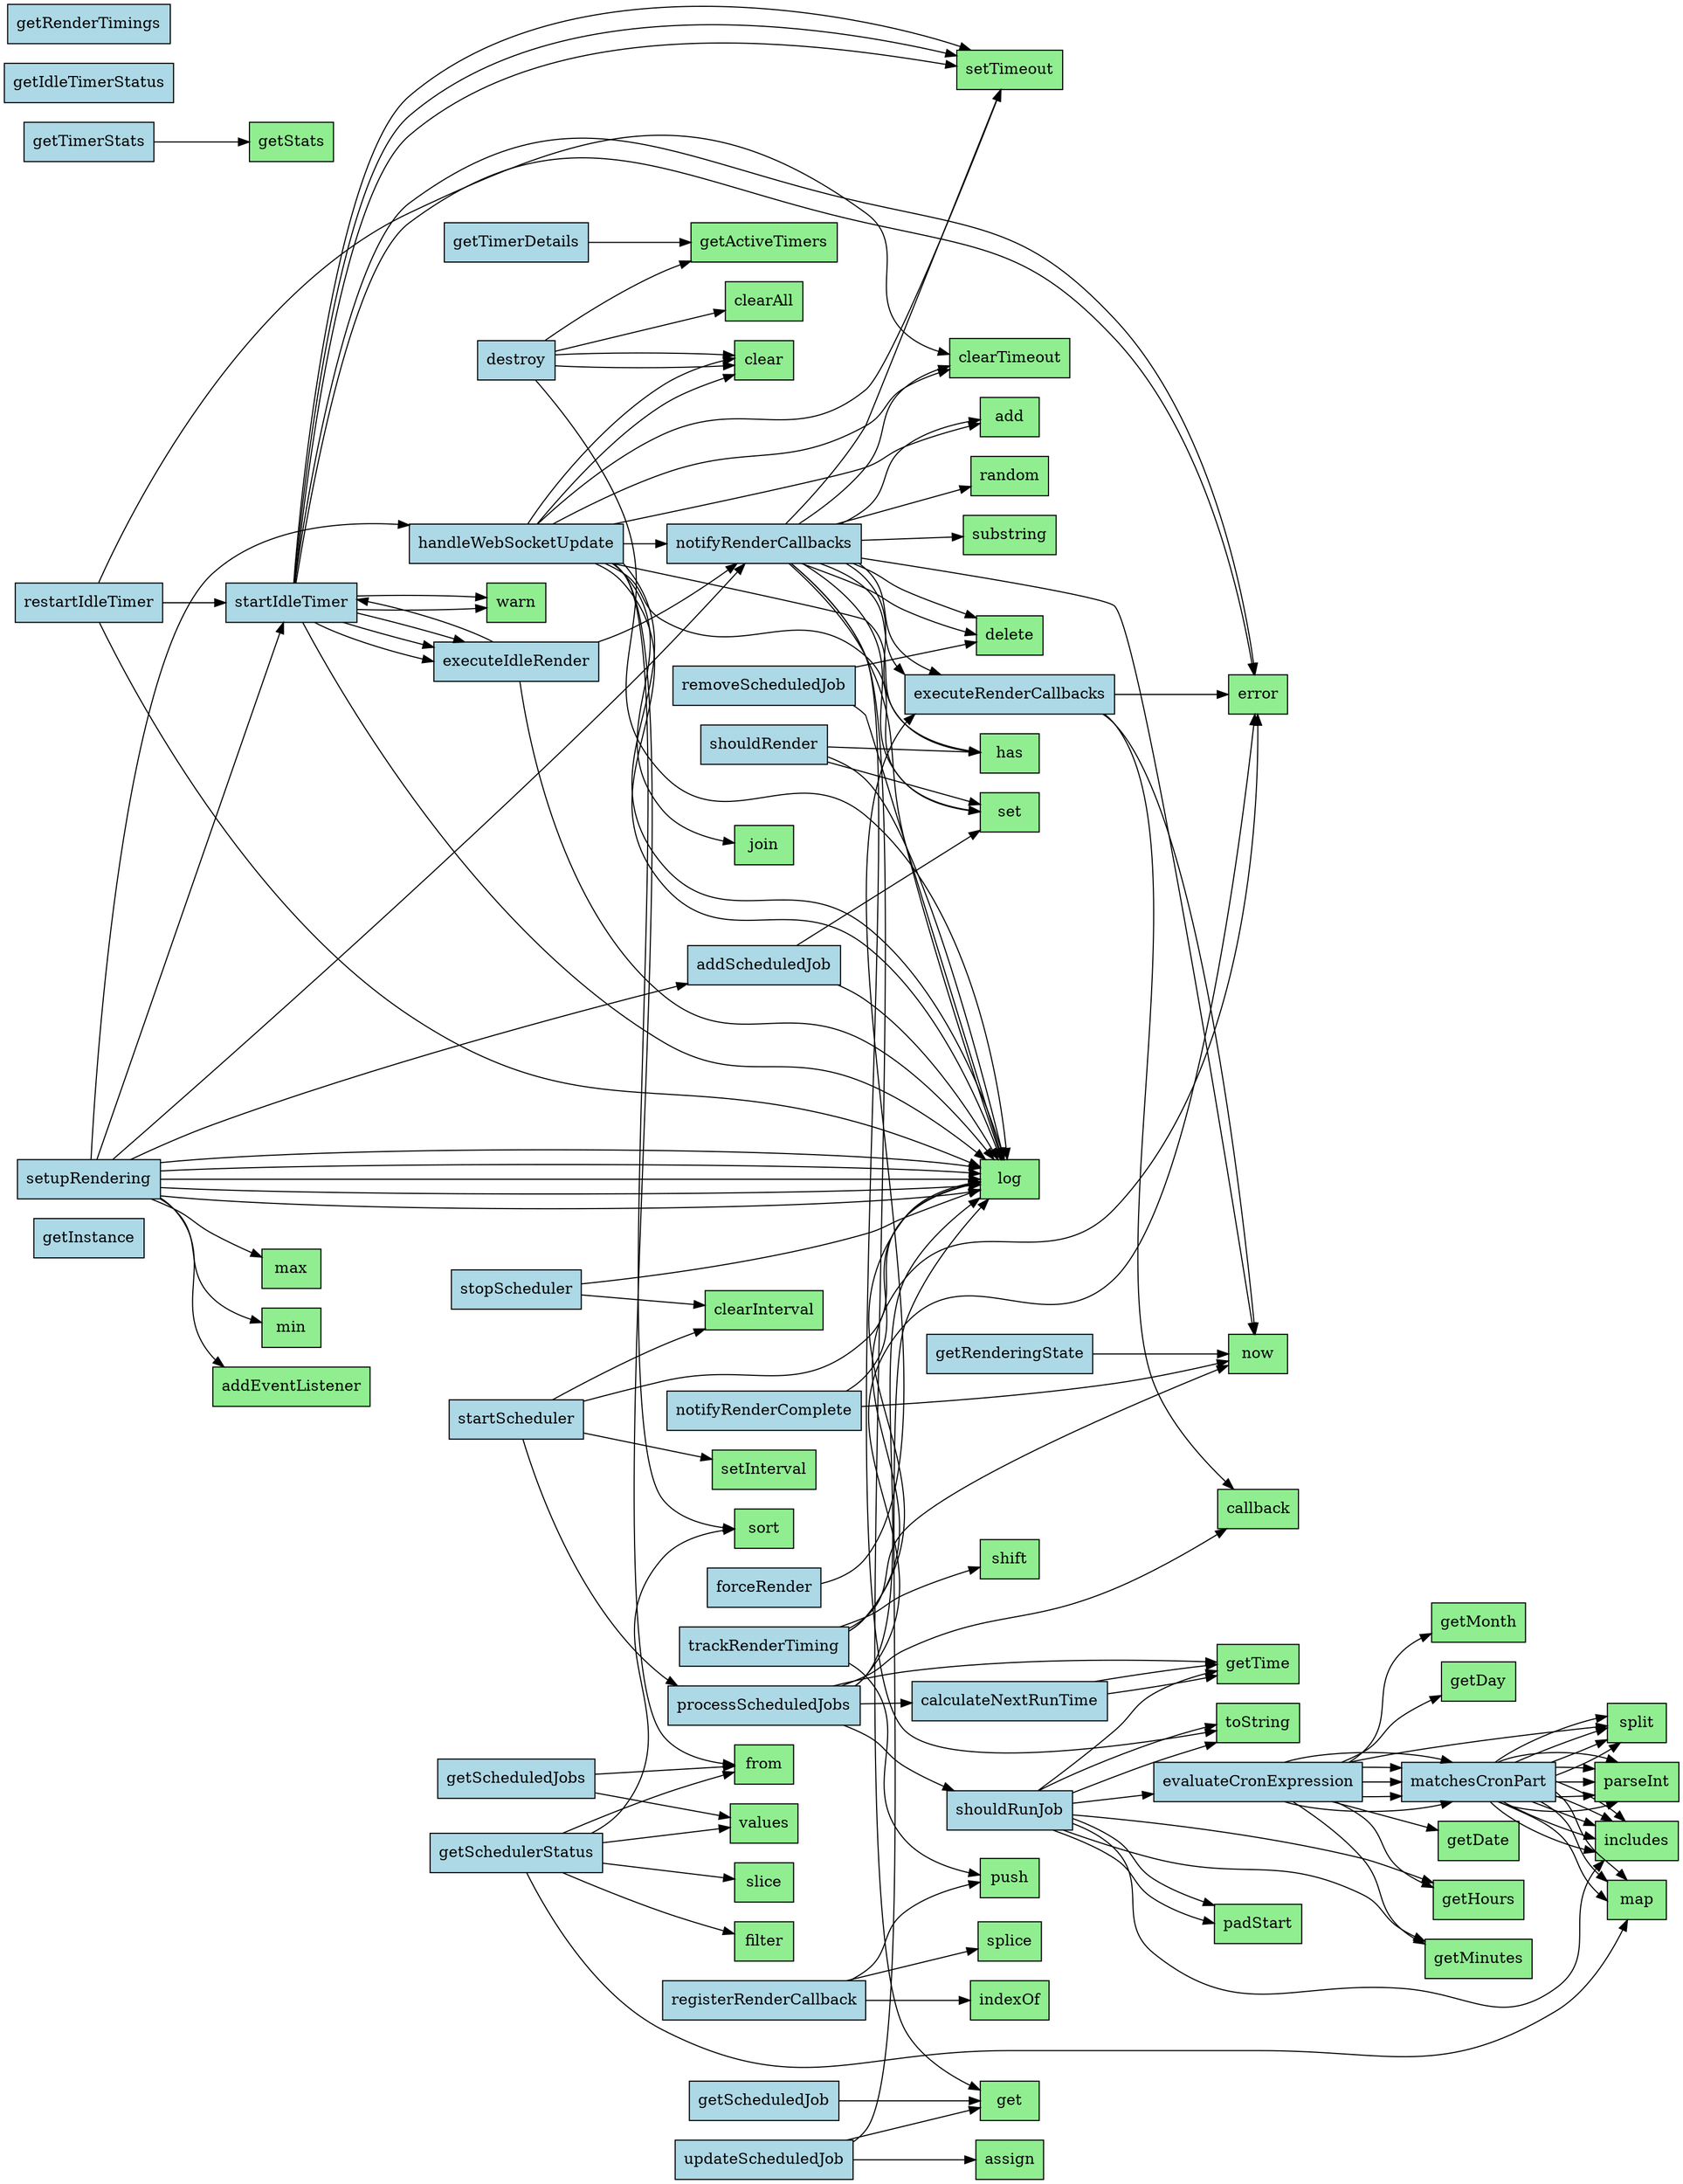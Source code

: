 digraph FileAnalysis {
  rankdir=LR;
  node [shape=box, style=filled, fillcolor=lightblue];

  "getInstance" [fillcolor=lightblue];
  "setupRendering" [fillcolor=lightblue];
  "handleWebSocketUpdate" [fillcolor=lightblue];
  "startIdleTimer" [fillcolor=lightblue];
  "executeIdleRender" [fillcolor=lightblue];
  "restartIdleTimer" [fillcolor=lightblue];
  "registerRenderCallback" [fillcolor=lightblue];
  "notifyRenderCallbacks" [fillcolor=lightblue];
  "executeRenderCallbacks" [fillcolor=lightblue];
  "forceRender" [fillcolor=lightblue];
  "shouldRender" [fillcolor=lightblue];
  "notifyRenderComplete" [fillcolor=lightblue];
  "startScheduler" [fillcolor=lightblue];
  "stopScheduler" [fillcolor=lightblue];
  "processScheduledJobs" [fillcolor=lightblue];
  "shouldRunJob" [fillcolor=lightblue];
  "evaluateCronExpression" [fillcolor=lightblue];
  "matchesCronPart" [fillcolor=lightblue];
  "calculateNextRunTime" [fillcolor=lightblue];
  "addScheduledJob" [fillcolor=lightblue];
  "removeScheduledJob" [fillcolor=lightblue];
  "updateScheduledJob" [fillcolor=lightblue];
  "getScheduledJobs" [fillcolor=lightblue];
  "getScheduledJob" [fillcolor=lightblue];
  "destroy" [fillcolor=lightblue];
  "getTimerStats" [fillcolor=lightblue];
  "getTimerDetails" [fillcolor=lightblue];
  "getRenderingState" [fillcolor=lightblue];
  "getIdleTimerStatus" [fillcolor=lightblue];
  "getSchedulerStatus" [fillcolor=lightblue];
  "trackRenderTiming" [fillcolor=lightblue];
  "getRenderTimings" [fillcolor=lightblue];
  "setupRendering" -> "handleWebSocketUpdate";
  "setupRendering" -> "startIdleTimer";
  "setupRendering" -> "addScheduledJob";
  "setupRendering" -> "notifyRenderCallbacks";
  "handleWebSocketUpdate" -> "notifyRenderCallbacks";
  "startIdleTimer" -> "executeIdleRender";
  "startIdleTimer" -> "executeIdleRender";
  "startIdleTimer" -> "executeIdleRender";
  "executeIdleRender" -> "notifyRenderCallbacks";
  "executeIdleRender" -> "startIdleTimer";
  "restartIdleTimer" -> "startIdleTimer";
  "notifyRenderCallbacks" -> "executeRenderCallbacks";
  "notifyRenderCallbacks" -> "executeRenderCallbacks";
  "forceRender" -> "executeRenderCallbacks";
  "startScheduler" -> "processScheduledJobs";
  "processScheduledJobs" -> "shouldRunJob";
  "processScheduledJobs" -> "calculateNextRunTime";
  "shouldRunJob" -> "evaluateCronExpression";
  "evaluateCronExpression" -> "matchesCronPart";
  "evaluateCronExpression" -> "matchesCronPart";
  "evaluateCronExpression" -> "matchesCronPart";
  "evaluateCronExpression" -> "matchesCronPart";
  "evaluateCronExpression" -> "matchesCronPart";
  "log" [fillcolor=lightgreen];
  "max" [fillcolor=lightgreen];
  "min" [fillcolor=lightgreen];
  "addEventListener" [fillcolor=lightgreen];
  "add" [fillcolor=lightgreen];
  "clearTimeout" [fillcolor=lightgreen];
  "setTimeout" [fillcolor=lightgreen];
  "join" [fillcolor=lightgreen];
  "sort" [fillcolor=lightgreen];
  "from" [fillcolor=lightgreen];
  "has" [fillcolor=lightgreen];
  "clear" [fillcolor=lightgreen];
  "set" [fillcolor=lightgreen];
  "warn" [fillcolor=lightgreen];
  "error" [fillcolor=lightgreen];
  "push" [fillcolor=lightgreen];
  "indexOf" [fillcolor=lightgreen];
  "splice" [fillcolor=lightgreen];
  "now" [fillcolor=lightgreen];
  "substring" [fillcolor=lightgreen];
  "toString" [fillcolor=lightgreen];
  "random" [fillcolor=lightgreen];
  "get" [fillcolor=lightgreen];
  "delete" [fillcolor=lightgreen];
  "callback" [fillcolor=lightgreen];
  "clearInterval" [fillcolor=lightgreen];
  "setInterval" [fillcolor=lightgreen];
  "getTime" [fillcolor=lightgreen];
  "getHours" [fillcolor=lightgreen];
  "getMinutes" [fillcolor=lightgreen];
  "padStart" [fillcolor=lightgreen];
  "includes" [fillcolor=lightgreen];
  "split" [fillcolor=lightgreen];
  "getDate" [fillcolor=lightgreen];
  "getMonth" [fillcolor=lightgreen];
  "getDay" [fillcolor=lightgreen];
  "map" [fillcolor=lightgreen];
  "parseInt" [fillcolor=lightgreen];
  "assign" [fillcolor=lightgreen];
  "values" [fillcolor=lightgreen];
  "getActiveTimers" [fillcolor=lightgreen];
  "clearAll" [fillcolor=lightgreen];
  "getStats" [fillcolor=lightgreen];
  "slice" [fillcolor=lightgreen];
  "filter" [fillcolor=lightgreen];
  "shift" [fillcolor=lightgreen];
  "setupRendering" -> "log";
  "setupRendering" -> "log";
  "setupRendering" -> "max";
  "setupRendering" -> "min";
  "setupRendering" -> "log";
  "setupRendering" -> "log";
  "setupRendering" -> "addEventListener";
  "setupRendering" -> "log";
  "handleWebSocketUpdate" -> "add";
  "handleWebSocketUpdate" -> "clearTimeout";
  "handleWebSocketUpdate" -> "setTimeout";
  "handleWebSocketUpdate" -> "log";
  "handleWebSocketUpdate" -> "join";
  "handleWebSocketUpdate" -> "sort";
  "handleWebSocketUpdate" -> "from";
  "handleWebSocketUpdate" -> "has";
  "handleWebSocketUpdate" -> "log";
  "handleWebSocketUpdate" -> "clear";
  "handleWebSocketUpdate" -> "set";
  "handleWebSocketUpdate" -> "clear";
  "startIdleTimer" -> "log";
  "startIdleTimer" -> "warn";
  "startIdleTimer" -> "warn";
  "startIdleTimer" -> "error";
  "startIdleTimer" -> "setTimeout";
  "startIdleTimer" -> "setTimeout";
  "startIdleTimer" -> "error";
  "startIdleTimer" -> "setTimeout";
  "executeIdleRender" -> "log";
  "restartIdleTimer" -> "log";
  "restartIdleTimer" -> "clearTimeout";
  "registerRenderCallback" -> "push";
  "registerRenderCallback" -> "indexOf";
  "registerRenderCallback" -> "splice";
  "notifyRenderCallbacks" -> "now";
  "notifyRenderCallbacks" -> "substring";
  "notifyRenderCallbacks" -> "toString";
  "notifyRenderCallbacks" -> "random";
  "notifyRenderCallbacks" -> "add";
  "notifyRenderCallbacks" -> "has";
  "notifyRenderCallbacks" -> "clearTimeout";
  "notifyRenderCallbacks" -> "get";
  "notifyRenderCallbacks" -> "setTimeout";
  "notifyRenderCallbacks" -> "delete";
  "notifyRenderCallbacks" -> "delete";
  "notifyRenderCallbacks" -> "set";
  "notifyRenderCallbacks" -> "log";
  "executeRenderCallbacks" -> "now";
  "executeRenderCallbacks" -> "callback";
  "executeRenderCallbacks" -> "error";
  "shouldRender" -> "has";
  "shouldRender" -> "log";
  "shouldRender" -> "set";
  "notifyRenderComplete" -> "now";
  "notifyRenderComplete" -> "log";
  "startScheduler" -> "clearInterval";
  "startScheduler" -> "setInterval";
  "startScheduler" -> "log";
  "stopScheduler" -> "clearInterval";
  "stopScheduler" -> "log";
  "processScheduledJobs" -> "getTime";
  "processScheduledJobs" -> "log";
  "processScheduledJobs" -> "callback";
  "processScheduledJobs" -> "error";
  "shouldRunJob" -> "getTime";
  "shouldRunJob" -> "getHours";
  "shouldRunJob" -> "getMinutes";
  "shouldRunJob" -> "padStart";
  "shouldRunJob" -> "toString";
  "shouldRunJob" -> "padStart";
  "shouldRunJob" -> "toString";
  "shouldRunJob" -> "includes";
  "evaluateCronExpression" -> "split";
  "evaluateCronExpression" -> "getMinutes";
  "evaluateCronExpression" -> "getHours";
  "evaluateCronExpression" -> "getDate";
  "evaluateCronExpression" -> "getMonth";
  "evaluateCronExpression" -> "getDay";
  "matchesCronPart" -> "includes";
  "matchesCronPart" -> "map";
  "matchesCronPart" -> "split";
  "matchesCronPart" -> "parseInt";
  "matchesCronPart" -> "includes";
  "matchesCronPart" -> "includes";
  "matchesCronPart" -> "map";
  "matchesCronPart" -> "split";
  "matchesCronPart" -> "parseInt";
  "matchesCronPart" -> "includes";
  "matchesCronPart" -> "split";
  "matchesCronPart" -> "parseInt";
  "matchesCronPart" -> "includes";
  "matchesCronPart" -> "map";
  "matchesCronPart" -> "split";
  "matchesCronPart" -> "parseInt";
  "matchesCronPart" -> "parseInt";
  "calculateNextRunTime" -> "getTime";
  "calculateNextRunTime" -> "getTime";
  "addScheduledJob" -> "set";
  "addScheduledJob" -> "log";
  "removeScheduledJob" -> "delete";
  "removeScheduledJob" -> "log";
  "updateScheduledJob" -> "get";
  "updateScheduledJob" -> "assign";
  "updateScheduledJob" -> "log";
  "getScheduledJobs" -> "from";
  "getScheduledJobs" -> "values";
  "getScheduledJob" -> "get";
  "destroy" -> "getActiveTimers";
  "destroy" -> "clearAll";
  "destroy" -> "clear";
  "destroy" -> "clear";
  "destroy" -> "log";
  "getTimerStats" -> "getStats";
  "getTimerDetails" -> "getActiveTimers";
  "getRenderingState" -> "now";
  "getSchedulerStatus" -> "map";
  "getSchedulerStatus" -> "slice";
  "getSchedulerStatus" -> "sort";
  "getSchedulerStatus" -> "filter";
  "getSchedulerStatus" -> "from";
  "getSchedulerStatus" -> "values";
  "trackRenderTiming" -> "now";
  "trackRenderTiming" -> "push";
  "trackRenderTiming" -> "shift";
  "trackRenderTiming" -> "log";
  "trackRenderTiming" -> "error";
}
